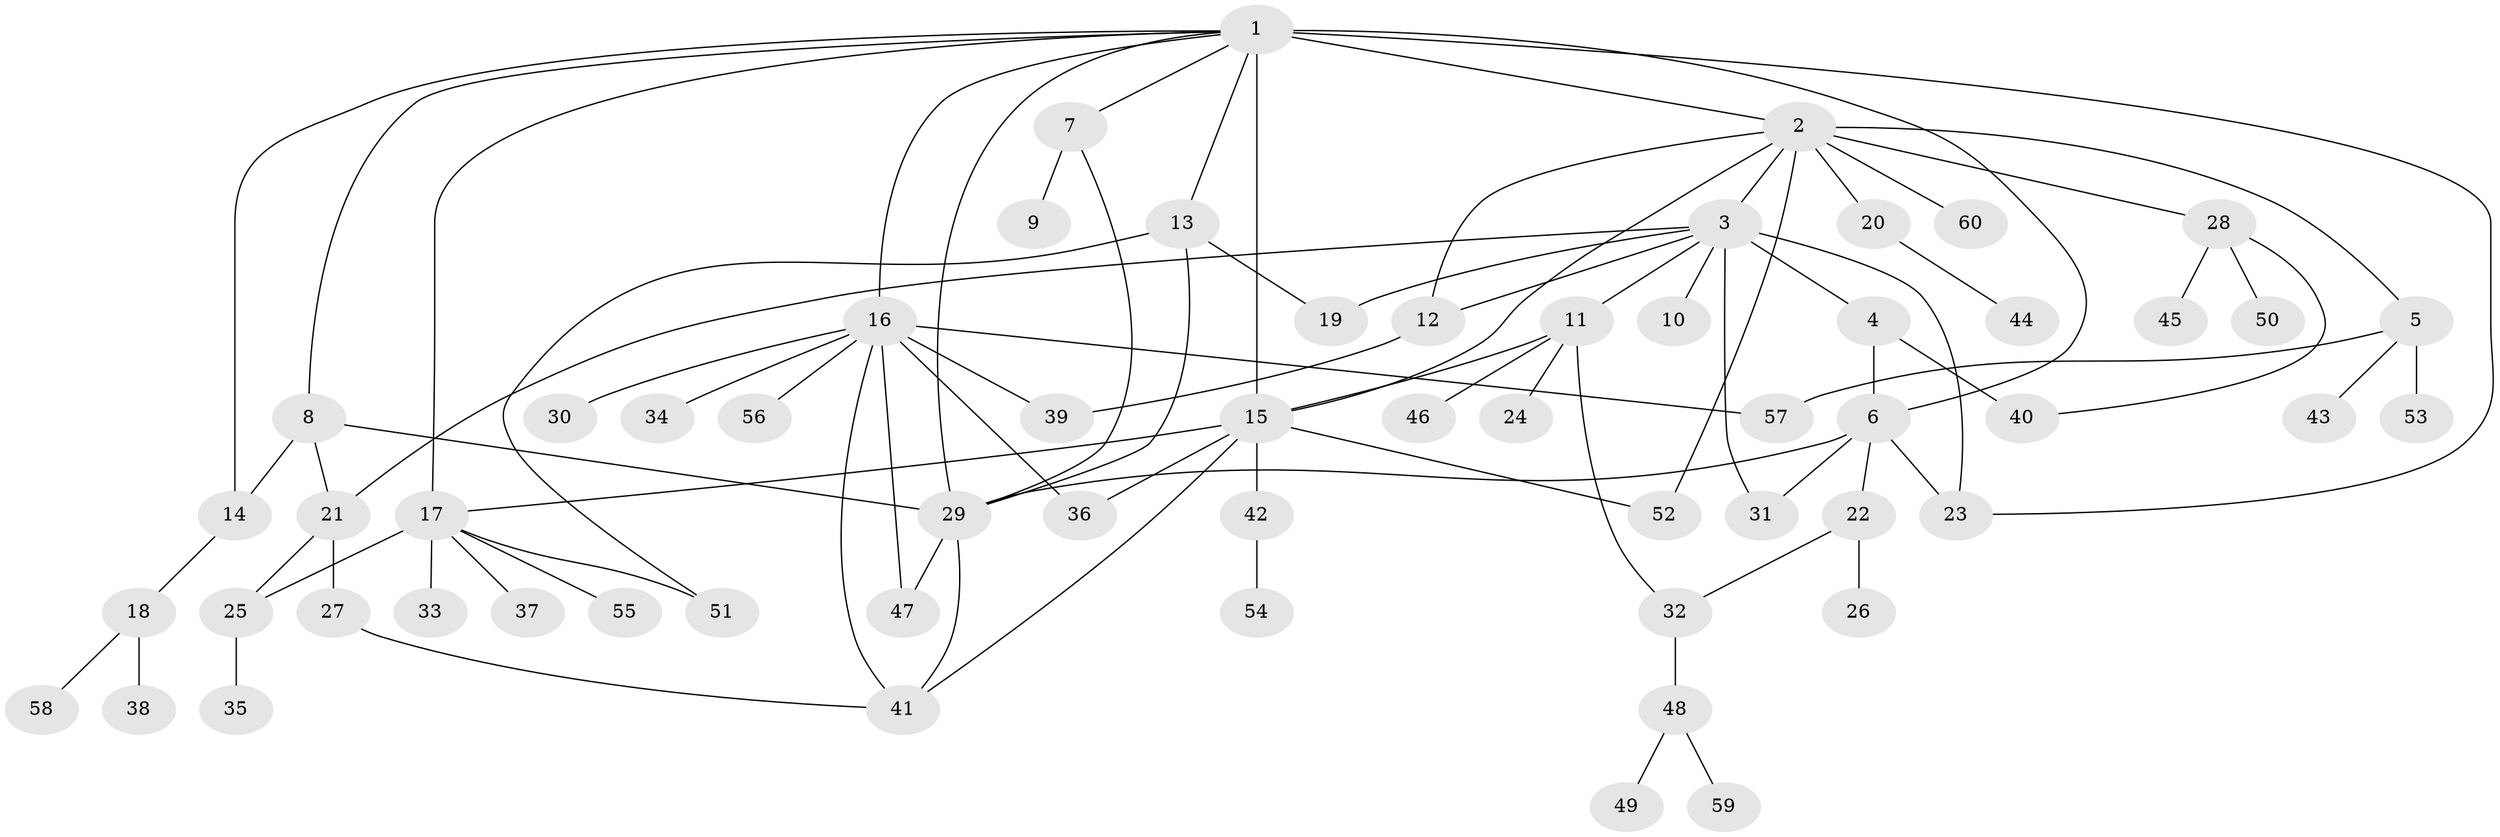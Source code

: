 // original degree distribution, {19: 0.008403361344537815, 10: 0.01680672268907563, 15: 0.008403361344537815, 5: 0.058823529411764705, 11: 0.008403361344537815, 14: 0.008403361344537815, 1: 0.5126050420168067, 2: 0.24369747899159663, 6: 0.01680672268907563, 4: 0.05042016806722689, 8: 0.008403361344537815, 3: 0.058823529411764705}
// Generated by graph-tools (version 1.1) at 2025/50/03/04/25 22:50:04]
// undirected, 60 vertices, 86 edges
graph export_dot {
  node [color=gray90,style=filled];
  1;
  2;
  3;
  4;
  5;
  6;
  7;
  8;
  9;
  10;
  11;
  12;
  13;
  14;
  15;
  16;
  17;
  18;
  19;
  20;
  21;
  22;
  23;
  24;
  25;
  26;
  27;
  28;
  29;
  30;
  31;
  32;
  33;
  34;
  35;
  36;
  37;
  38;
  39;
  40;
  41;
  42;
  43;
  44;
  45;
  46;
  47;
  48;
  49;
  50;
  51;
  52;
  53;
  54;
  55;
  56;
  57;
  58;
  59;
  60;
  1 -- 2 [weight=1.0];
  1 -- 6 [weight=1.0];
  1 -- 7 [weight=1.0];
  1 -- 8 [weight=1.0];
  1 -- 13 [weight=2.0];
  1 -- 14 [weight=1.0];
  1 -- 15 [weight=7.0];
  1 -- 16 [weight=1.0];
  1 -- 17 [weight=1.0];
  1 -- 23 [weight=1.0];
  1 -- 29 [weight=1.0];
  2 -- 3 [weight=1.0];
  2 -- 5 [weight=1.0];
  2 -- 12 [weight=1.0];
  2 -- 15 [weight=1.0];
  2 -- 20 [weight=1.0];
  2 -- 28 [weight=1.0];
  2 -- 52 [weight=1.0];
  2 -- 60 [weight=1.0];
  3 -- 4 [weight=1.0];
  3 -- 10 [weight=1.0];
  3 -- 11 [weight=1.0];
  3 -- 12 [weight=1.0];
  3 -- 19 [weight=1.0];
  3 -- 21 [weight=1.0];
  3 -- 23 [weight=5.0];
  3 -- 31 [weight=2.0];
  4 -- 6 [weight=1.0];
  4 -- 40 [weight=2.0];
  5 -- 43 [weight=1.0];
  5 -- 53 [weight=1.0];
  5 -- 57 [weight=1.0];
  6 -- 22 [weight=5.0];
  6 -- 23 [weight=1.0];
  6 -- 29 [weight=1.0];
  6 -- 31 [weight=1.0];
  7 -- 9 [weight=2.0];
  7 -- 29 [weight=1.0];
  8 -- 14 [weight=1.0];
  8 -- 21 [weight=1.0];
  8 -- 29 [weight=8.0];
  11 -- 15 [weight=1.0];
  11 -- 24 [weight=1.0];
  11 -- 32 [weight=1.0];
  11 -- 46 [weight=1.0];
  12 -- 39 [weight=1.0];
  13 -- 19 [weight=1.0];
  13 -- 29 [weight=1.0];
  13 -- 51 [weight=1.0];
  14 -- 18 [weight=1.0];
  15 -- 17 [weight=1.0];
  15 -- 36 [weight=1.0];
  15 -- 41 [weight=1.0];
  15 -- 42 [weight=1.0];
  15 -- 52 [weight=1.0];
  16 -- 30 [weight=1.0];
  16 -- 34 [weight=1.0];
  16 -- 36 [weight=1.0];
  16 -- 39 [weight=1.0];
  16 -- 41 [weight=1.0];
  16 -- 47 [weight=1.0];
  16 -- 56 [weight=1.0];
  16 -- 57 [weight=1.0];
  17 -- 25 [weight=1.0];
  17 -- 33 [weight=1.0];
  17 -- 37 [weight=1.0];
  17 -- 51 [weight=1.0];
  17 -- 55 [weight=1.0];
  18 -- 38 [weight=1.0];
  18 -- 58 [weight=1.0];
  20 -- 44 [weight=1.0];
  21 -- 25 [weight=1.0];
  21 -- 27 [weight=4.0];
  22 -- 26 [weight=1.0];
  22 -- 32 [weight=1.0];
  25 -- 35 [weight=1.0];
  27 -- 41 [weight=1.0];
  28 -- 40 [weight=1.0];
  28 -- 45 [weight=1.0];
  28 -- 50 [weight=1.0];
  29 -- 41 [weight=1.0];
  29 -- 47 [weight=1.0];
  32 -- 48 [weight=1.0];
  42 -- 54 [weight=1.0];
  48 -- 49 [weight=1.0];
  48 -- 59 [weight=1.0];
}

